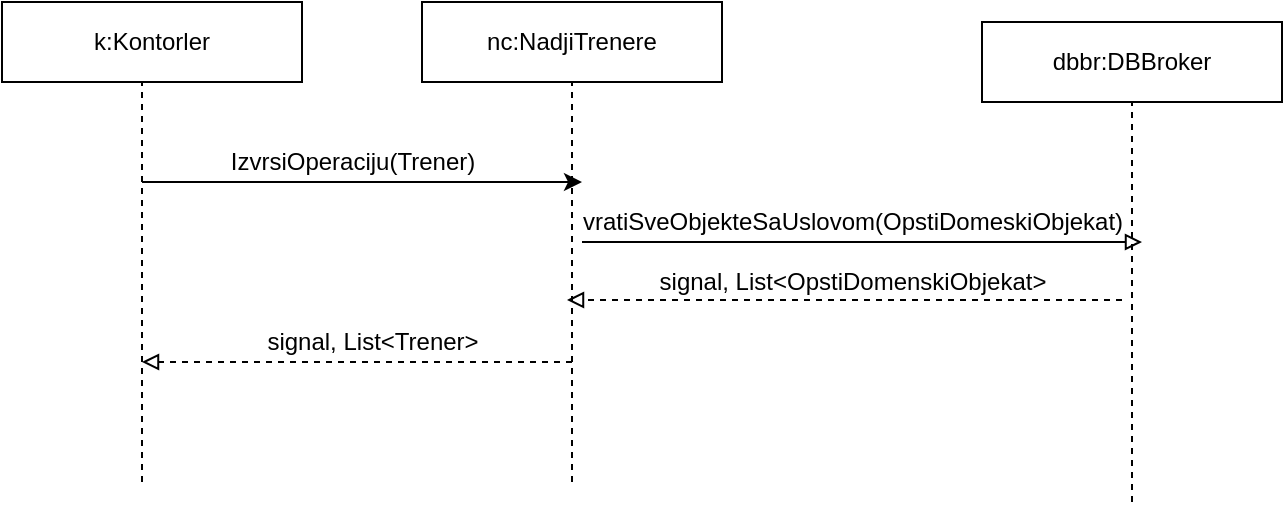 <mxfile version="16.0.3" type="device"><diagram id="Rko2Za8StwnbvboJjhjY" name="Page-1"><mxGraphModel dx="610" dy="472" grid="1" gridSize="10" guides="1" tooltips="1" connect="1" arrows="1" fold="1" page="1" pageScale="1" pageWidth="850" pageHeight="1100" math="0" shadow="0"><root><mxCell id="0"/><mxCell id="1" parent="0"/><mxCell id="Wh7sLxUPq5qgBcga3-nV-1" value="&lt;font style=&quot;font-size: 12px&quot;&gt;k:Kontorler&lt;/font&gt;" style="rounded=0;whiteSpace=wrap;html=1;" parent="1" vertex="1"><mxGeometry x="250" y="240" width="150" height="40" as="geometry"/></mxCell><mxCell id="Wh7sLxUPq5qgBcga3-nV-2" value="" style="endArrow=none;dashed=1;html=1;rounded=0;fontSize=12;" parent="1" edge="1"><mxGeometry width="50" height="50" relative="1" as="geometry"><mxPoint x="320" y="480" as="sourcePoint"/><mxPoint x="320" y="280" as="targetPoint"/><Array as="points"><mxPoint x="320" y="350"/></Array></mxGeometry></mxCell><mxCell id="Wh7sLxUPq5qgBcga3-nV-5" value="nc:NadjiTrenere" style="rounded=0;whiteSpace=wrap;html=1;" parent="1" vertex="1"><mxGeometry x="460" y="240" width="150" height="40" as="geometry"/></mxCell><mxCell id="Wh7sLxUPq5qgBcga3-nV-6" value="" style="endArrow=none;dashed=1;html=1;rounded=0;fontSize=12;entryX=0.5;entryY=1;entryDx=0;entryDy=0;" parent="1" target="Wh7sLxUPq5qgBcga3-nV-5" edge="1"><mxGeometry width="50" height="50" relative="1" as="geometry"><mxPoint x="535" y="480" as="sourcePoint"/><mxPoint x="590" y="350" as="targetPoint"/></mxGeometry></mxCell><mxCell id="Wh7sLxUPq5qgBcga3-nV-7" value="&lt;font style=&quot;font-size: 12px&quot;&gt;dbbr:DBBroker&lt;/font&gt;" style="rounded=0;whiteSpace=wrap;html=1;" parent="1" vertex="1"><mxGeometry x="740" y="250" width="150" height="40" as="geometry"/></mxCell><mxCell id="Wh7sLxUPq5qgBcga3-nV-8" value="" style="endArrow=none;dashed=1;html=1;rounded=0;fontSize=12;entryX=0.5;entryY=1;entryDx=0;entryDy=0;" parent="1" target="Wh7sLxUPq5qgBcga3-nV-7" edge="1"><mxGeometry width="50" height="50" relative="1" as="geometry"><mxPoint x="815" y="490" as="sourcePoint"/><mxPoint x="870" y="360" as="targetPoint"/></mxGeometry></mxCell><mxCell id="Wh7sLxUPq5qgBcga3-nV-9" value="" style="endArrow=classic;html=1;rounded=0;fontSize=12;" parent="1" edge="1"><mxGeometry width="50" height="50" relative="1" as="geometry"><mxPoint x="320" y="330" as="sourcePoint"/><mxPoint x="540" y="330" as="targetPoint"/></mxGeometry></mxCell><mxCell id="Wh7sLxUPq5qgBcga3-nV-10" value="IzvrsiOperaciju(Trener)" style="text;html=1;align=center;verticalAlign=middle;resizable=0;points=[];autosize=1;strokeColor=none;fillColor=none;fontSize=12;" parent="1" vertex="1"><mxGeometry x="355" y="310" width="140" height="20" as="geometry"/></mxCell><mxCell id="Wh7sLxUPq5qgBcga3-nV-21" value="" style="endArrow=block;html=1;rounded=0;fontSize=12;endFill=0;" parent="1" edge="1"><mxGeometry width="50" height="50" relative="1" as="geometry"><mxPoint x="540" y="360" as="sourcePoint"/><mxPoint x="820" y="360" as="targetPoint"/></mxGeometry></mxCell><mxCell id="Wh7sLxUPq5qgBcga3-nV-22" value="vratiSveObjekteSaUslovom(OpstiDomeskiObjekat)" style="text;html=1;align=center;verticalAlign=middle;resizable=0;points=[];autosize=1;strokeColor=none;fillColor=none;fontSize=12;" parent="1" vertex="1"><mxGeometry x="530" y="340" width="290" height="20" as="geometry"/></mxCell><mxCell id="Wh7sLxUPq5qgBcga3-nV-23" value="" style="endArrow=block;html=1;rounded=0;fontSize=12;dashed=1;endFill=0;" parent="1" edge="1"><mxGeometry width="50" height="50" relative="1" as="geometry"><mxPoint x="810" y="389" as="sourcePoint"/><mxPoint x="532.5" y="389" as="targetPoint"/></mxGeometry></mxCell><mxCell id="Wh7sLxUPq5qgBcga3-nV-24" value="signal, List&amp;lt;OpstiDomenskiObjekat&amp;gt;" style="text;html=1;align=center;verticalAlign=middle;resizable=0;points=[];autosize=1;strokeColor=none;fillColor=none;fontSize=12;" parent="1" vertex="1"><mxGeometry x="570" y="370" width="210" height="20" as="geometry"/></mxCell><mxCell id="Wh7sLxUPq5qgBcga3-nV-26" value="" style="endArrow=block;html=1;rounded=0;fontSize=12;dashed=1;endFill=0;" parent="1" edge="1"><mxGeometry width="50" height="50" relative="1" as="geometry"><mxPoint x="535" y="420" as="sourcePoint"/><mxPoint x="320" y="420" as="targetPoint"/></mxGeometry></mxCell><mxCell id="Wh7sLxUPq5qgBcga3-nV-27" value="signal, List&amp;lt;Trener&amp;gt;" style="text;html=1;align=center;verticalAlign=middle;resizable=0;points=[];autosize=1;strokeColor=none;fillColor=none;fontSize=12;" parent="1" vertex="1"><mxGeometry x="375" y="400" width="120" height="20" as="geometry"/></mxCell></root></mxGraphModel></diagram></mxfile>